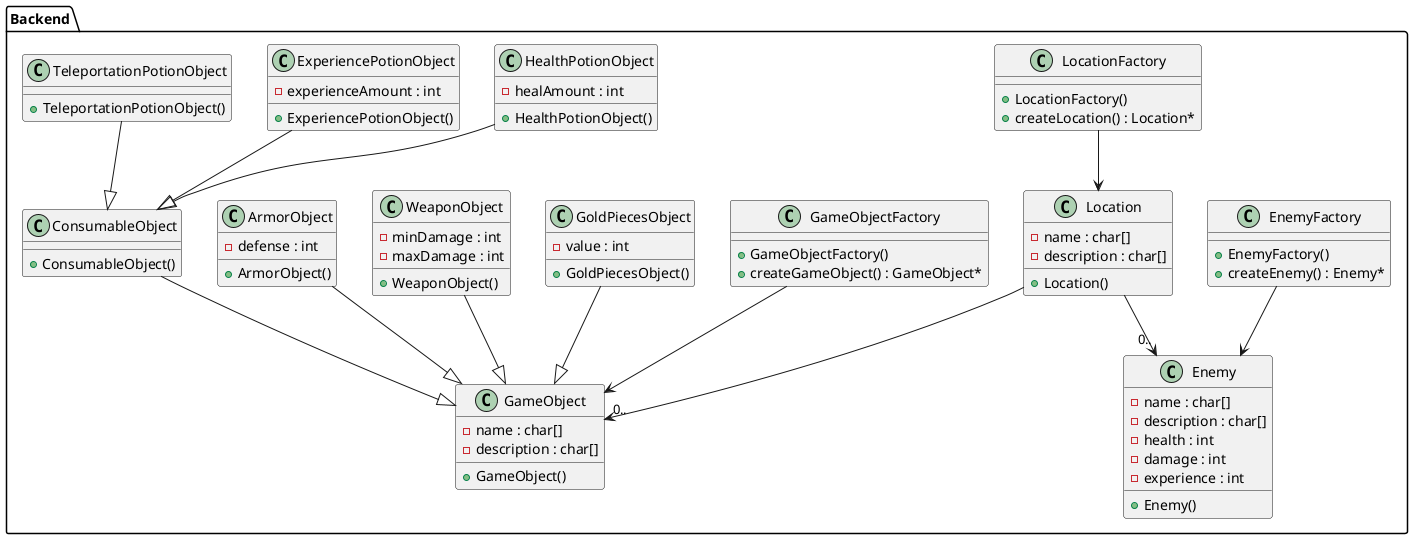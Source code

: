 @startuml

package "Backend" {
    class Location {
        + Location()

        - name : char[]
        - description : char[]
    }

    class LocationFactory {
        + LocationFactory()
        + createLocation() : Location*
    }

    class Enemy {
        + Enemy()

        - name : char[]
        - description : char[]
        - health : int
        - damage : int
        - experience : int
    }

    class EnemyFactory {
        + EnemyFactory()
        + createEnemy() : Enemy*
    }

    class GameObject {
        + GameObject()

        - name : char[]
        - description : char[]
    }

    class GameObjectFactory {
        + GameObjectFactory()
        + createGameObject() : GameObject*
    }

    class GoldPiecesObject {
        + GoldPiecesObject()

        - value : int
    }

    class WeaponObject {
        + WeaponObject()

        - minDamage : int
        - maxDamage : int
    }

    class ArmorObject {
        + ArmorObject()

        - defense : int
    }

    class ConsumableObject {
        + ConsumableObject()

    }

    class HealthPotionObject {
        + HealthPotionObject()

        - healAmount : int
    }

    class ExperiencePotionObject {
        + ExperiencePotionObject()

        - experienceAmount : int
    }

    class TeleportationPotionObject {
        + TeleportationPotionObject()
    }

TeleportationPotionObject --|> ConsumableObject
ExperiencePotionObject --|> ConsumableObject
HealthPotionObject --|> ConsumableObject

ArmorObject --|> GameObject
WeaponObject --|> GameObject
GoldPiecesObject --|> GameObject
ConsumableObject --|> GameObject

GameObjectFactory --> GameObject
LocationFactory --> Location

Location --> "0.." GameObject
Location --> "0.." Enemy

EnemyFactory --> Enemy

}



@enduml
